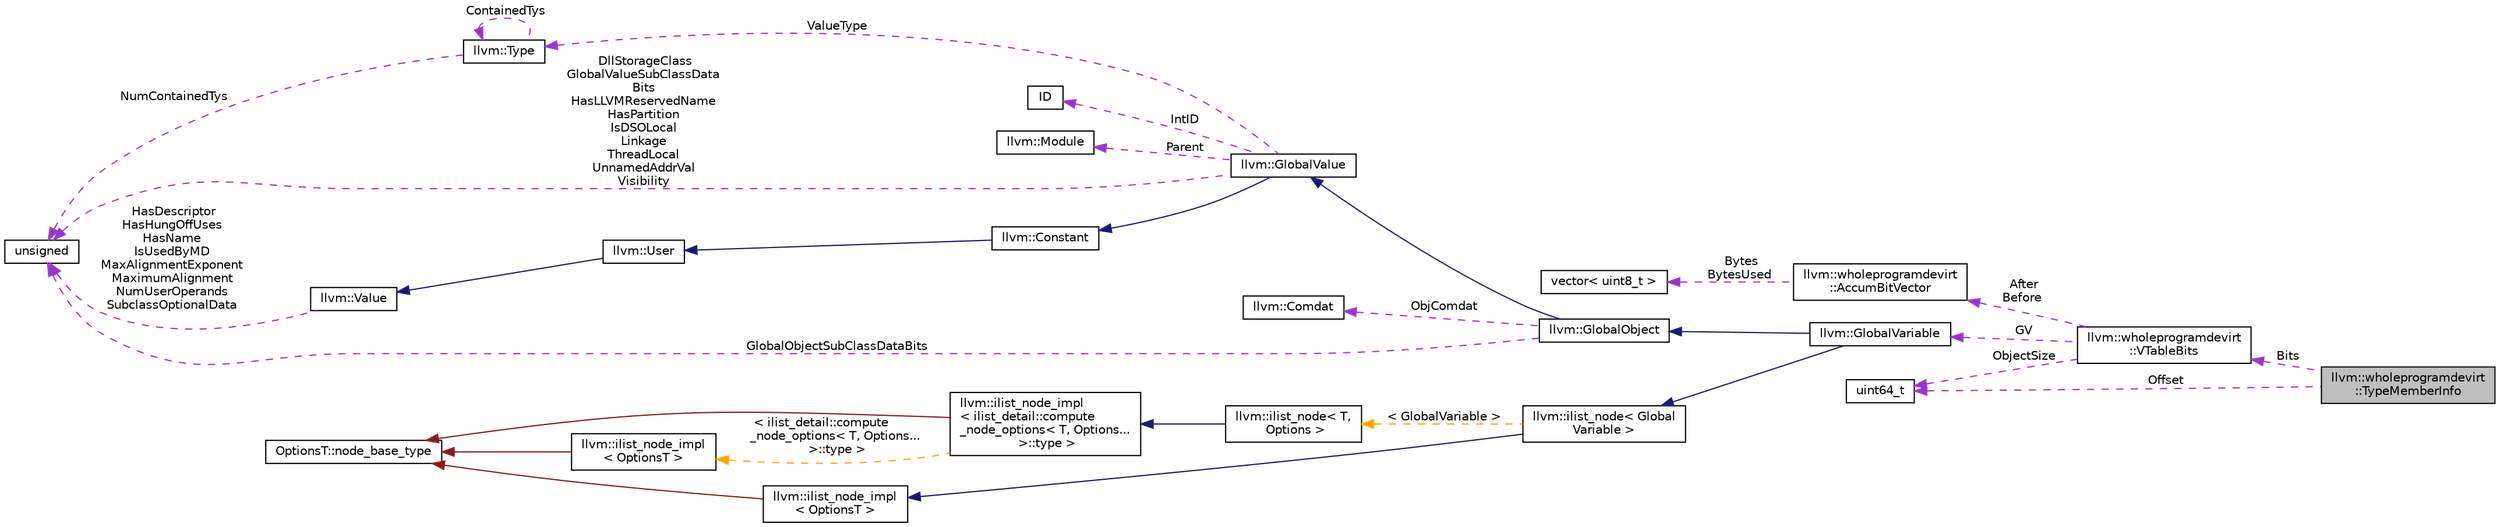 digraph "llvm::wholeprogramdevirt::TypeMemberInfo"
{
 // LATEX_PDF_SIZE
  bgcolor="transparent";
  edge [fontname="Helvetica",fontsize="10",labelfontname="Helvetica",labelfontsize="10"];
  node [fontname="Helvetica",fontsize="10",shape="box"];
  rankdir="LR";
  Node1 [label="llvm::wholeprogramdevirt\l::TypeMemberInfo",height=0.2,width=0.4,color="black", fillcolor="grey75", style="filled", fontcolor="black",tooltip=" "];
  Node2 -> Node1 [dir="back",color="darkorchid3",fontsize="10",style="dashed",label=" Bits" ,fontname="Helvetica"];
  Node2 [label="llvm::wholeprogramdevirt\l::VTableBits",height=0.2,width=0.4,color="black",URL="$structllvm_1_1wholeprogramdevirt_1_1VTableBits.html",tooltip=" "];
  Node3 -> Node2 [dir="back",color="darkorchid3",fontsize="10",style="dashed",label=" GV" ,fontname="Helvetica"];
  Node3 [label="llvm::GlobalVariable",height=0.2,width=0.4,color="black",URL="$classllvm_1_1GlobalVariable.html",tooltip=" "];
  Node4 -> Node3 [dir="back",color="midnightblue",fontsize="10",style="solid",fontname="Helvetica"];
  Node4 [label="llvm::GlobalObject",height=0.2,width=0.4,color="black",URL="$classllvm_1_1GlobalObject.html",tooltip=" "];
  Node5 -> Node4 [dir="back",color="midnightblue",fontsize="10",style="solid",fontname="Helvetica"];
  Node5 [label="llvm::GlobalValue",height=0.2,width=0.4,color="black",URL="$classllvm_1_1GlobalValue.html",tooltip=" "];
  Node6 -> Node5 [dir="back",color="midnightblue",fontsize="10",style="solid",fontname="Helvetica"];
  Node6 [label="llvm::Constant",height=0.2,width=0.4,color="black",URL="$classllvm_1_1Constant.html",tooltip="This is an important base class in LLVM."];
  Node7 -> Node6 [dir="back",color="midnightblue",fontsize="10",style="solid",fontname="Helvetica"];
  Node7 [label="llvm::User",height=0.2,width=0.4,color="black",URL="$classllvm_1_1User.html",tooltip=" "];
  Node8 -> Node7 [dir="back",color="midnightblue",fontsize="10",style="solid",fontname="Helvetica"];
  Node8 [label="llvm::Value",height=0.2,width=0.4,color="black",URL="$classllvm_1_1Value.html",tooltip="LLVM Value Representation."];
  Node9 -> Node8 [dir="back",color="darkorchid3",fontsize="10",style="dashed",label=" HasDescriptor\nHasHungOffUses\nHasName\nIsUsedByMD\nMaxAlignmentExponent\nMaximumAlignment\nNumUserOperands\nSubclassOptionalData" ,fontname="Helvetica"];
  Node9 [label="unsigned",height=0.2,width=0.4,color="black",URL="$classunsigned.html",tooltip=" "];
  Node10 -> Node5 [dir="back",color="darkorchid3",fontsize="10",style="dashed",label=" ValueType" ,fontname="Helvetica"];
  Node10 [label="llvm::Type",height=0.2,width=0.4,color="black",URL="$classllvm_1_1Type.html",tooltip="The instances of the Type class are immutable: once they are created, they are never changed."];
  Node9 -> Node10 [dir="back",color="darkorchid3",fontsize="10",style="dashed",label=" NumContainedTys" ,fontname="Helvetica"];
  Node10 -> Node10 [dir="back",color="darkorchid3",fontsize="10",style="dashed",label=" ContainedTys" ,fontname="Helvetica"];
  Node9 -> Node5 [dir="back",color="darkorchid3",fontsize="10",style="dashed",label=" DllStorageClass\nGlobalValueSubClassData\lBits\nHasLLVMReservedName\nHasPartition\nIsDSOLocal\nLinkage\nThreadLocal\nUnnamedAddrVal\nVisibility" ,fontname="Helvetica"];
  Node11 -> Node5 [dir="back",color="darkorchid3",fontsize="10",style="dashed",label=" IntID" ,fontname="Helvetica"];
  Node11 [label="ID",height=0.2,width=0.4,color="black",tooltip=" "];
  Node12 -> Node5 [dir="back",color="darkorchid3",fontsize="10",style="dashed",label=" Parent" ,fontname="Helvetica"];
  Node12 [label="llvm::Module",height=0.2,width=0.4,color="black",URL="$classllvm_1_1Module.html",tooltip="A Module instance is used to store all the information related to an LLVM module."];
  Node13 -> Node4 [dir="back",color="darkorchid3",fontsize="10",style="dashed",label=" ObjComdat" ,fontname="Helvetica"];
  Node13 [label="llvm::Comdat",height=0.2,width=0.4,color="black",URL="$classllvm_1_1Comdat.html",tooltip=" "];
  Node9 -> Node4 [dir="back",color="darkorchid3",fontsize="10",style="dashed",label=" GlobalObjectSubClassDataBits" ,fontname="Helvetica"];
  Node14 -> Node3 [dir="back",color="midnightblue",fontsize="10",style="solid",fontname="Helvetica"];
  Node14 [label="llvm::ilist_node\< Global\lVariable \>",height=0.2,width=0.4,color="black",URL="$classllvm_1_1ilist__node.html",tooltip=" "];
  Node15 -> Node14 [dir="back",color="midnightblue",fontsize="10",style="solid",fontname="Helvetica"];
  Node15 [label="llvm::ilist_node_impl\l\< OptionsT \>",height=0.2,width=0.4,color="black",URL="$classllvm_1_1ilist__node__impl.html",tooltip="Implementation for an ilist node."];
  Node16 -> Node15 [dir="back",color="firebrick4",fontsize="10",style="solid",fontname="Helvetica"];
  Node16 [label="OptionsT::node_base_type",height=0.2,width=0.4,color="black",tooltip=" "];
  Node17 -> Node14 [dir="back",color="orange",fontsize="10",style="dashed",label=" \< GlobalVariable \>" ,fontname="Helvetica"];
  Node17 [label="llvm::ilist_node\< T,\l Options \>",height=0.2,width=0.4,color="black",URL="$classllvm_1_1ilist__node.html",tooltip=" "];
  Node18 -> Node17 [dir="back",color="midnightblue",fontsize="10",style="solid",fontname="Helvetica"];
  Node18 [label="llvm::ilist_node_impl\l\< ilist_detail::compute\l_node_options\< T, Options...\l \>::type \>",height=0.2,width=0.4,color="black",URL="$classllvm_1_1ilist__node__impl.html",tooltip=" "];
  Node16 -> Node18 [dir="back",color="firebrick4",fontsize="10",style="solid",fontname="Helvetica"];
  Node19 -> Node18 [dir="back",color="orange",fontsize="10",style="dashed",label=" \< ilist_detail::compute\l_node_options\< T, Options...\l \>::type \>" ,fontname="Helvetica"];
  Node19 [label="llvm::ilist_node_impl\l\< OptionsT \>",height=0.2,width=0.4,color="black",URL="$classllvm_1_1ilist__node__impl.html",tooltip="Implementation for an ilist node."];
  Node16 -> Node19 [dir="back",color="firebrick4",fontsize="10",style="solid",fontname="Helvetica"];
  Node20 -> Node2 [dir="back",color="darkorchid3",fontsize="10",style="dashed",label=" ObjectSize" ,fontname="Helvetica"];
  Node20 [label="uint64_t",height=0.2,width=0.4,color="black",tooltip=" "];
  Node21 -> Node2 [dir="back",color="darkorchid3",fontsize="10",style="dashed",label=" After\nBefore" ,fontname="Helvetica"];
  Node21 [label="llvm::wholeprogramdevirt\l::AccumBitVector",height=0.2,width=0.4,color="black",URL="$structllvm_1_1wholeprogramdevirt_1_1AccumBitVector.html",tooltip=" "];
  Node22 -> Node21 [dir="back",color="darkorchid3",fontsize="10",style="dashed",label=" Bytes\nBytesUsed" ,fontname="Helvetica"];
  Node22 [label="vector\< uint8_t \>",height=0.2,width=0.4,color="black",tooltip=" "];
  Node20 -> Node1 [dir="back",color="darkorchid3",fontsize="10",style="dashed",label=" Offset" ,fontname="Helvetica"];
}
